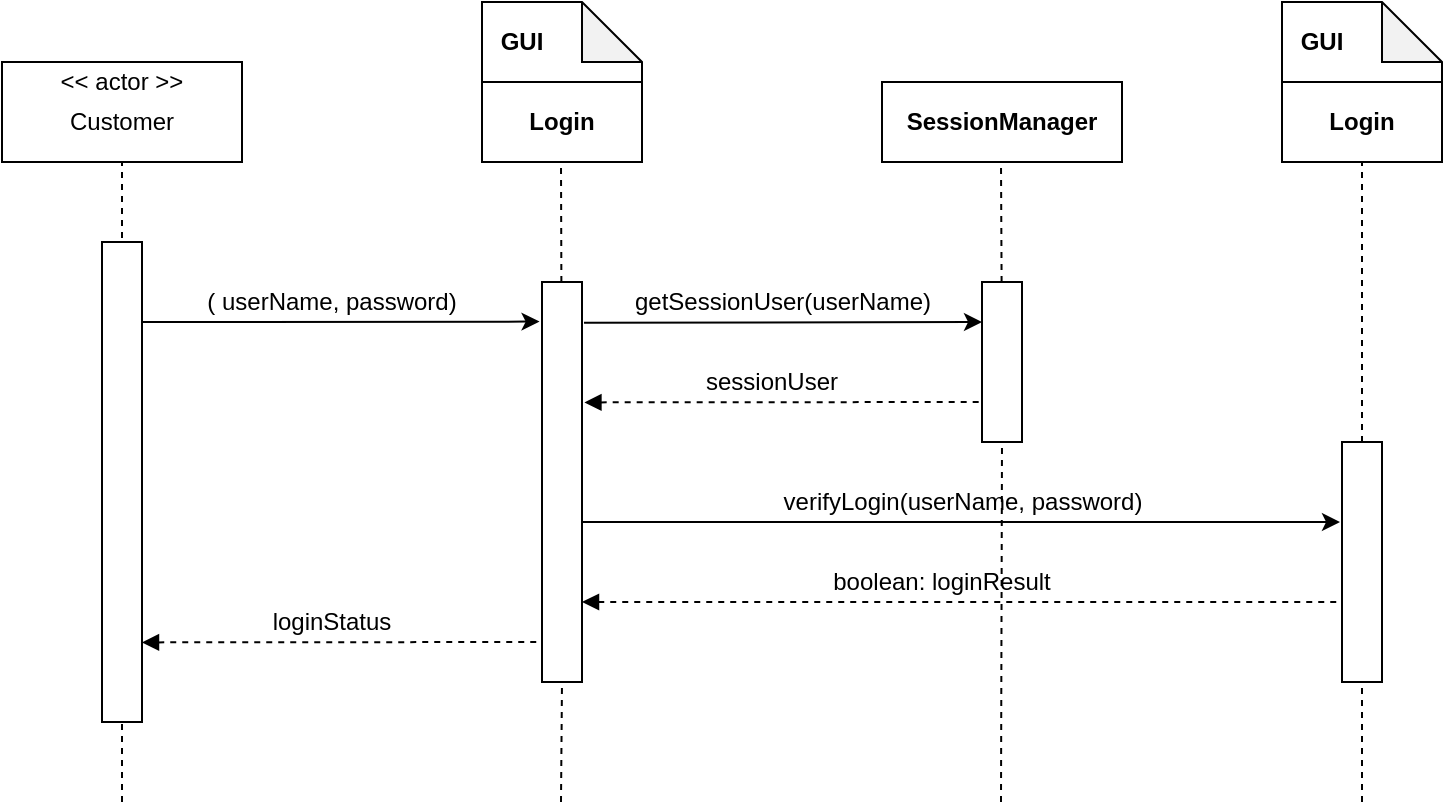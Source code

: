 <mxfile version="13.2.4" type="device"><diagram name="Page-1" id="74e2e168-ea6b-b213-b513-2b3c1d86103e"><mxGraphModel dx="3700" dy="1828" grid="1" gridSize="10" guides="1" tooltips="1" connect="1" arrows="1" fold="1" page="1" pageScale="1" pageWidth="1100" pageHeight="850" background="#ffffff" math="0" shadow="0"><root><mxCell id="0"/><mxCell id="1" parent="0"/><mxCell id="R4TGkSr9arJwMNDmpPKK-1" value="" style="rounded=0;whiteSpace=wrap;html=1;fontStyle=1" vertex="1" parent="1"><mxGeometry x="80" y="70" width="120" height="50" as="geometry"/></mxCell><mxCell id="R4TGkSr9arJwMNDmpPKK-6" value="" style="group" vertex="1" connectable="0" parent="1"><mxGeometry x="320" y="40" width="80" height="80" as="geometry"/></mxCell><mxCell id="R4TGkSr9arJwMNDmpPKK-2" value="" style="shape=note;whiteSpace=wrap;html=1;backgroundOutline=1;darkOpacity=0.05;" vertex="1" parent="R4TGkSr9arJwMNDmpPKK-6"><mxGeometry width="80" height="80" as="geometry"/></mxCell><mxCell id="R4TGkSr9arJwMNDmpPKK-3" value="" style="endArrow=none;html=1;exitX=0;exitY=0.5;exitDx=0;exitDy=0;exitPerimeter=0;entryX=1;entryY=0.5;entryDx=0;entryDy=0;entryPerimeter=0;" edge="1" parent="R4TGkSr9arJwMNDmpPKK-6" source="R4TGkSr9arJwMNDmpPKK-2" target="R4TGkSr9arJwMNDmpPKK-2"><mxGeometry width="50" height="50" relative="1" as="geometry"><mxPoint x="60" y="170" as="sourcePoint"/><mxPoint x="110" y="120" as="targetPoint"/></mxGeometry></mxCell><mxCell id="R4TGkSr9arJwMNDmpPKK-4" value="Login" style="text;html=1;strokeColor=none;fillColor=none;align=center;verticalAlign=middle;whiteSpace=wrap;rounded=0;fontStyle=1" vertex="1" parent="R4TGkSr9arJwMNDmpPKK-6"><mxGeometry x="20" y="50" width="40" height="20" as="geometry"/></mxCell><mxCell id="R4TGkSr9arJwMNDmpPKK-5" value="GUI" style="text;html=1;strokeColor=none;fillColor=none;align=center;verticalAlign=middle;whiteSpace=wrap;rounded=0;fontStyle=1" vertex="1" parent="R4TGkSr9arJwMNDmpPKK-6"><mxGeometry y="10" width="40" height="20" as="geometry"/></mxCell><mxCell id="R4TGkSr9arJwMNDmpPKK-9" value="SessionManager" style="rounded=0;whiteSpace=wrap;html=1;fontStyle=1" vertex="1" parent="1"><mxGeometry x="520" y="80" width="120" height="40" as="geometry"/></mxCell><mxCell id="R4TGkSr9arJwMNDmpPKK-10" value="" style="endArrow=none;dashed=1;html=1;entryX=0.5;entryY=1;entryDx=0;entryDy=0;" edge="1" parent="1" target="R4TGkSr9arJwMNDmpPKK-1"><mxGeometry width="50" height="50" relative="1" as="geometry"><mxPoint x="140" y="440" as="sourcePoint"/><mxPoint x="140" y="150" as="targetPoint"/></mxGeometry></mxCell><mxCell id="R4TGkSr9arJwMNDmpPKK-11" value="" style="endArrow=none;dashed=1;html=1;entryX=0.5;entryY=1;entryDx=0;entryDy=0;" edge="1" parent="1" source="R4TGkSr9arJwMNDmpPKK-17"><mxGeometry width="50" height="50" relative="1" as="geometry"><mxPoint x="359.5" y="440" as="sourcePoint"/><mxPoint x="359.5" y="120" as="targetPoint"/></mxGeometry></mxCell><mxCell id="R4TGkSr9arJwMNDmpPKK-12" value="" style="endArrow=none;dashed=1;html=1;entryX=0.5;entryY=1;entryDx=0;entryDy=0;" edge="1" parent="1" source="R4TGkSr9arJwMNDmpPKK-28"><mxGeometry width="50" height="50" relative="1" as="geometry"><mxPoint x="579.5" y="440" as="sourcePoint"/><mxPoint x="579.5" y="120" as="targetPoint"/></mxGeometry></mxCell><mxCell id="R4TGkSr9arJwMNDmpPKK-14" value="" style="rounded=0;whiteSpace=wrap;html=1;" vertex="1" parent="1"><mxGeometry x="130" y="160" width="20" height="240" as="geometry"/></mxCell><mxCell id="R4TGkSr9arJwMNDmpPKK-17" value="" style="rounded=0;whiteSpace=wrap;html=1;" vertex="1" parent="1"><mxGeometry x="350" y="180" width="20" height="200" as="geometry"/></mxCell><mxCell id="R4TGkSr9arJwMNDmpPKK-18" value="" style="endArrow=none;dashed=1;html=1;entryX=0.5;entryY=1;entryDx=0;entryDy=0;" edge="1" parent="1" target="R4TGkSr9arJwMNDmpPKK-17"><mxGeometry width="50" height="50" relative="1" as="geometry"><mxPoint x="359.5" y="440" as="sourcePoint"/><mxPoint x="359.5" y="120" as="targetPoint"/></mxGeometry></mxCell><mxCell id="R4TGkSr9arJwMNDmpPKK-19" value="" style="endArrow=classic;html=1;entryX=-0.061;entryY=0.099;entryDx=0;entryDy=0;entryPerimeter=0;" edge="1" parent="1" target="R4TGkSr9arJwMNDmpPKK-17"><mxGeometry width="50" height="50" relative="1" as="geometry"><mxPoint x="150" y="200" as="sourcePoint"/><mxPoint x="390" y="220" as="targetPoint"/></mxGeometry></mxCell><mxCell id="R4TGkSr9arJwMNDmpPKK-20" value="( userName, password)" style="text;html=1;strokeColor=none;fillColor=none;align=center;verticalAlign=middle;whiteSpace=wrap;rounded=0;" vertex="1" parent="1"><mxGeometry x="170" y="180" width="150" height="20" as="geometry"/></mxCell><mxCell id="R4TGkSr9arJwMNDmpPKK-25" value="loginStatus" style="text;html=1;strokeColor=none;fillColor=none;align=center;verticalAlign=middle;whiteSpace=wrap;rounded=0;" vertex="1" parent="1"><mxGeometry x="170" y="340" width="150" height="20" as="geometry"/></mxCell><mxCell id="R4TGkSr9arJwMNDmpPKK-26" value="getSessionUser(userName)" style="text;html=1;align=center;verticalAlign=middle;resizable=0;points=[];autosize=1;" vertex="1" parent="1"><mxGeometry x="390" y="180" width="160" height="20" as="geometry"/></mxCell><mxCell id="R4TGkSr9arJwMNDmpPKK-27" value="" style="endArrow=classic;html=1;exitX=1.05;exitY=0.102;exitDx=0;exitDy=0;exitPerimeter=0;entryX=0;entryY=0.25;entryDx=0;entryDy=0;" edge="1" parent="1" source="R4TGkSr9arJwMNDmpPKK-17" target="R4TGkSr9arJwMNDmpPKK-28"><mxGeometry width="50" height="50" relative="1" as="geometry"><mxPoint x="340" y="270" as="sourcePoint"/><mxPoint x="440" y="200" as="targetPoint"/></mxGeometry></mxCell><mxCell id="R4TGkSr9arJwMNDmpPKK-28" value="" style="rounded=0;whiteSpace=wrap;html=1;" vertex="1" parent="1"><mxGeometry x="570" y="180" width="20" height="80" as="geometry"/></mxCell><mxCell id="R4TGkSr9arJwMNDmpPKK-29" value="" style="endArrow=none;dashed=1;html=1;entryX=0.5;entryY=1;entryDx=0;entryDy=0;" edge="1" parent="1" target="R4TGkSr9arJwMNDmpPKK-28"><mxGeometry width="50" height="50" relative="1" as="geometry"><mxPoint x="579.5" y="440" as="sourcePoint"/><mxPoint x="579.5" y="120" as="targetPoint"/></mxGeometry></mxCell><mxCell id="R4TGkSr9arJwMNDmpPKK-31" value="" style="endArrow=none;html=1;entryX=-0.061;entryY=0.099;entryDx=0;entryDy=0;entryPerimeter=0;endFill=0;startArrow=block;startFill=1;dashed=1;" edge="1" parent="1"><mxGeometry width="50" height="50" relative="1" as="geometry"><mxPoint x="371.22" y="240.2" as="sourcePoint"/><mxPoint x="570" y="240.0" as="targetPoint"/></mxGeometry></mxCell><mxCell id="R4TGkSr9arJwMNDmpPKK-32" value="sessionUser" style="text;html=1;strokeColor=none;fillColor=none;align=center;verticalAlign=middle;whiteSpace=wrap;rounded=0;" vertex="1" parent="1"><mxGeometry x="390" y="220" width="150" height="20" as="geometry"/></mxCell><mxCell id="R4TGkSr9arJwMNDmpPKK-33" value="" style="endArrow=none;dashed=1;html=1;entryX=0.5;entryY=1;entryDx=0;entryDy=0;entryPerimeter=0;" edge="1" parent="1" source="R4TGkSr9arJwMNDmpPKK-44" target="R4TGkSr9arJwMNDmpPKK-40"><mxGeometry width="50" height="50" relative="1" as="geometry"><mxPoint x="760" y="440" as="sourcePoint"/><mxPoint x="760" y="130" as="targetPoint"/></mxGeometry></mxCell><mxCell id="R4TGkSr9arJwMNDmpPKK-39" value="" style="group" vertex="1" connectable="0" parent="1"><mxGeometry x="720" y="40" width="80" height="80" as="geometry"/></mxCell><mxCell id="R4TGkSr9arJwMNDmpPKK-40" value="" style="shape=note;whiteSpace=wrap;html=1;backgroundOutline=1;darkOpacity=0.05;" vertex="1" parent="R4TGkSr9arJwMNDmpPKK-39"><mxGeometry width="80" height="80" as="geometry"/></mxCell><mxCell id="R4TGkSr9arJwMNDmpPKK-41" value="" style="endArrow=none;html=1;exitX=0;exitY=0.5;exitDx=0;exitDy=0;exitPerimeter=0;entryX=1;entryY=0.5;entryDx=0;entryDy=0;entryPerimeter=0;" edge="1" parent="R4TGkSr9arJwMNDmpPKK-39" source="R4TGkSr9arJwMNDmpPKK-40" target="R4TGkSr9arJwMNDmpPKK-40"><mxGeometry width="50" height="50" relative="1" as="geometry"><mxPoint x="60" y="170" as="sourcePoint"/><mxPoint x="110" y="120" as="targetPoint"/></mxGeometry></mxCell><mxCell id="R4TGkSr9arJwMNDmpPKK-42" value="Login" style="text;html=1;strokeColor=none;fillColor=none;align=center;verticalAlign=middle;whiteSpace=wrap;rounded=0;fontStyle=1" vertex="1" parent="R4TGkSr9arJwMNDmpPKK-39"><mxGeometry x="20" y="50" width="40" height="20" as="geometry"/></mxCell><mxCell id="R4TGkSr9arJwMNDmpPKK-43" value="GUI" style="text;html=1;strokeColor=none;fillColor=none;align=center;verticalAlign=middle;whiteSpace=wrap;rounded=0;fontStyle=1" vertex="1" parent="R4TGkSr9arJwMNDmpPKK-39"><mxGeometry y="10" width="40" height="20" as="geometry"/></mxCell><mxCell id="R4TGkSr9arJwMNDmpPKK-44" value="" style="rounded=0;whiteSpace=wrap;html=1;" vertex="1" parent="1"><mxGeometry x="750" y="260" width="20" height="120" as="geometry"/></mxCell><mxCell id="R4TGkSr9arJwMNDmpPKK-45" value="" style="endArrow=none;dashed=1;html=1;entryX=0.5;entryY=1;entryDx=0;entryDy=0;entryPerimeter=0;" edge="1" parent="1" target="R4TGkSr9arJwMNDmpPKK-44"><mxGeometry width="50" height="50" relative="1" as="geometry"><mxPoint x="760" y="440" as="sourcePoint"/><mxPoint x="760" y="120" as="targetPoint"/></mxGeometry></mxCell><mxCell id="R4TGkSr9arJwMNDmpPKK-46" value="verifyLogin(userName, password)" style="text;html=1;align=center;verticalAlign=middle;resizable=0;points=[];autosize=1;" vertex="1" parent="1"><mxGeometry x="465" y="280" width="190" height="20" as="geometry"/></mxCell><mxCell id="R4TGkSr9arJwMNDmpPKK-47" value="boolean: loginResult" style="text;html=1;strokeColor=none;fillColor=none;align=center;verticalAlign=middle;whiteSpace=wrap;rounded=0;" vertex="1" parent="1"><mxGeometry x="475" y="320" width="150" height="20" as="geometry"/></mxCell><mxCell id="R4TGkSr9arJwMNDmpPKK-48" value="" style="endArrow=classic;html=1;exitX=1;exitY=0.6;exitDx=0;exitDy=0;exitPerimeter=0;entryX=0;entryY=0.25;entryDx=0;entryDy=0;endSize=6;" edge="1" parent="1" source="R4TGkSr9arJwMNDmpPKK-17"><mxGeometry width="50" height="50" relative="1" as="geometry"><mxPoint x="550" y="300.4" as="sourcePoint"/><mxPoint x="749" y="300" as="targetPoint"/></mxGeometry></mxCell><mxCell id="R4TGkSr9arJwMNDmpPKK-49" value="" style="endArrow=none;html=1;entryX=-0.061;entryY=0.099;entryDx=0;entryDy=0;entryPerimeter=0;endFill=0;startArrow=block;startFill=1;dashed=1;exitX=1;exitY=0.8;exitDx=0;exitDy=0;exitPerimeter=0;" edge="1" parent="1" source="R4TGkSr9arJwMNDmpPKK-17"><mxGeometry width="50" height="50" relative="1" as="geometry"><mxPoint x="550.22" y="340.2" as="sourcePoint"/><mxPoint x="749" y="340" as="targetPoint"/></mxGeometry></mxCell><mxCell id="R4TGkSr9arJwMNDmpPKK-53" value="" style="endArrow=none;html=1;entryX=-0.061;entryY=0.099;entryDx=0;entryDy=0;entryPerimeter=0;endFill=0;startArrow=block;startFill=1;dashed=1;" edge="1" parent="1"><mxGeometry width="50" height="50" relative="1" as="geometry"><mxPoint x="150" y="360.2" as="sourcePoint"/><mxPoint x="348.78" y="360.0" as="targetPoint"/></mxGeometry></mxCell><mxCell id="R4TGkSr9arJwMNDmpPKK-54" value="Customer" style="text;html=1;strokeColor=none;fillColor=none;align=center;verticalAlign=middle;whiteSpace=wrap;rounded=0;" vertex="1" parent="1"><mxGeometry x="120" y="90" width="40" height="20" as="geometry"/></mxCell><mxCell id="R4TGkSr9arJwMNDmpPKK-55" value="&amp;lt;&amp;lt; actor &amp;gt;&amp;gt;" style="text;html=1;strokeColor=none;fillColor=none;align=center;verticalAlign=middle;whiteSpace=wrap;rounded=0;" vertex="1" parent="1"><mxGeometry x="105" y="70" width="70" height="20" as="geometry"/></mxCell></root></mxGraphModel></diagram></mxfile>